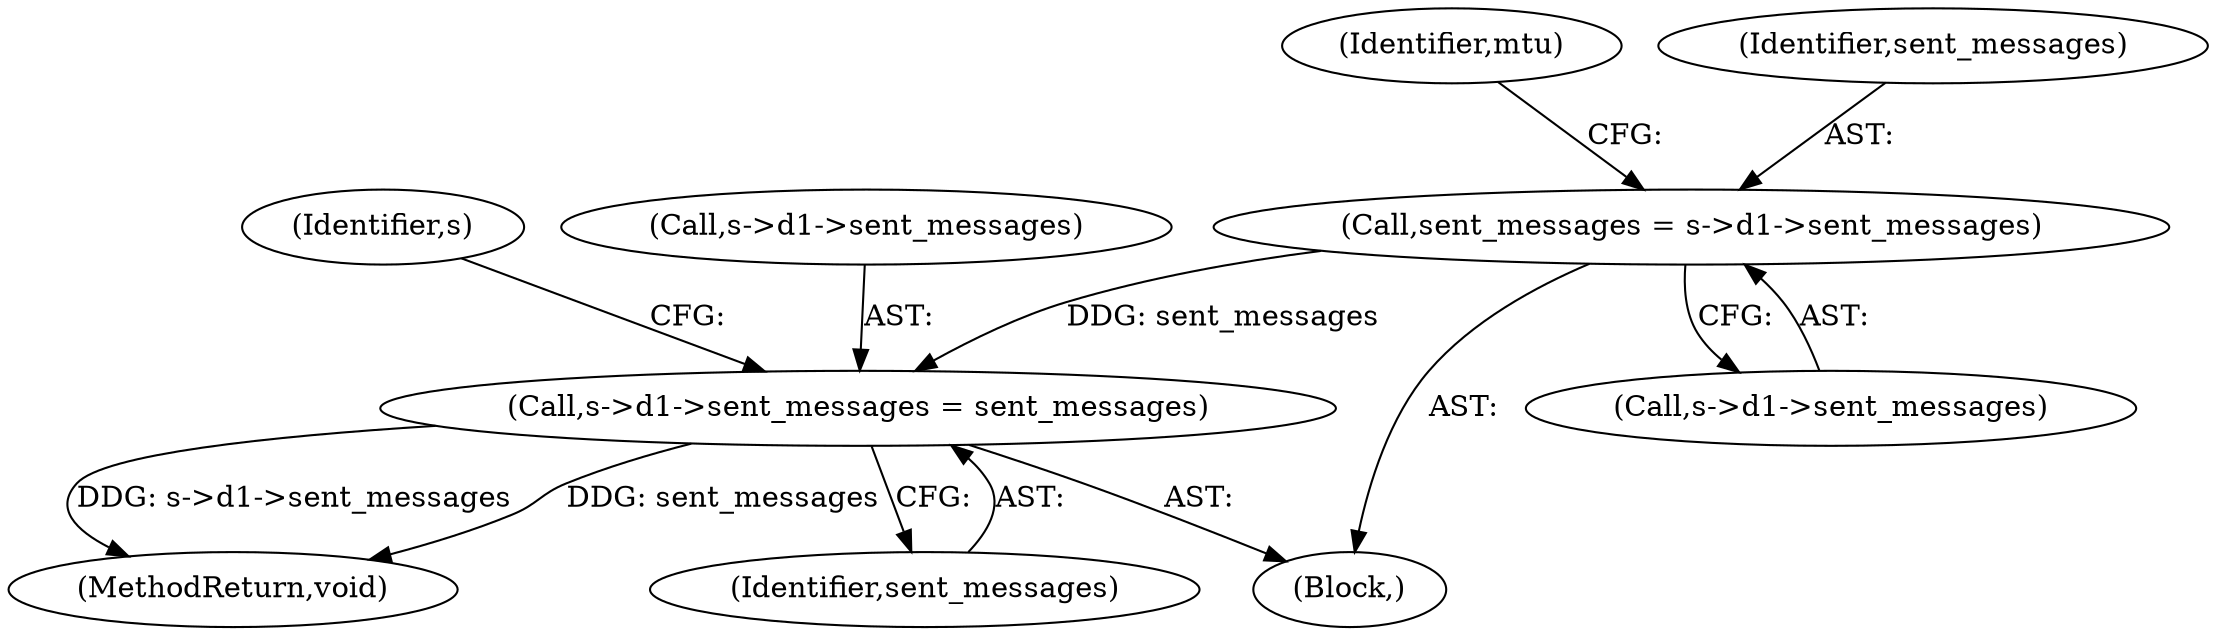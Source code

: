 digraph "0_openssl_f5c7f5dfbaf0d2f7d946d0fe86f08e6bcb36ed0d_0@pointer" {
"1000148" [label="(Call,sent_messages = s->d1->sent_messages)"];
"1000225" [label="(Call,s->d1->sent_messages = sent_messages)"];
"1000156" [label="(Identifier,mtu)"];
"1000714" [label="(MethodReturn,void)"];
"1000225" [label="(Call,s->d1->sent_messages = sent_messages)"];
"1000231" [label="(Identifier,sent_messages)"];
"1000140" [label="(Block,)"];
"1000149" [label="(Identifier,sent_messages)"];
"1000148" [label="(Call,sent_messages = s->d1->sent_messages)"];
"1000233" [label="(Identifier,s)"];
"1000150" [label="(Call,s->d1->sent_messages)"];
"1000226" [label="(Call,s->d1->sent_messages)"];
"1000148" -> "1000140"  [label="AST: "];
"1000148" -> "1000150"  [label="CFG: "];
"1000149" -> "1000148"  [label="AST: "];
"1000150" -> "1000148"  [label="AST: "];
"1000156" -> "1000148"  [label="CFG: "];
"1000148" -> "1000225"  [label="DDG: sent_messages"];
"1000225" -> "1000140"  [label="AST: "];
"1000225" -> "1000231"  [label="CFG: "];
"1000226" -> "1000225"  [label="AST: "];
"1000231" -> "1000225"  [label="AST: "];
"1000233" -> "1000225"  [label="CFG: "];
"1000225" -> "1000714"  [label="DDG: s->d1->sent_messages"];
"1000225" -> "1000714"  [label="DDG: sent_messages"];
}
